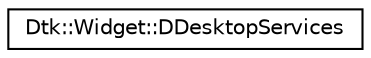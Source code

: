 digraph "类继承关系图"
{
  edge [fontname="Helvetica",fontsize="10",labelfontname="Helvetica",labelfontsize="10"];
  node [fontname="Helvetica",fontsize="10",shape=record];
  rankdir="LR";
  Node0 [label="Dtk::Widget::DDesktopServices",height=0.2,width=0.4,color="black", fillcolor="white", style="filled",URL="$class_dtk_1_1_widget_1_1_d_desktop_services.html"];
}
